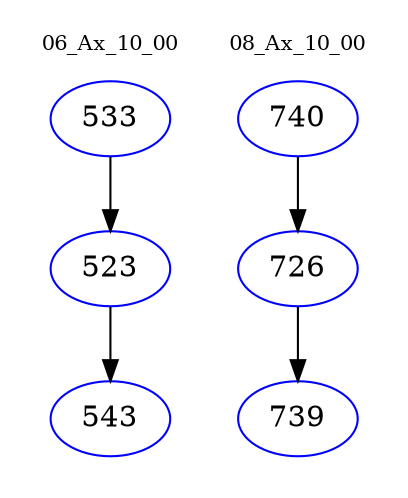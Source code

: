 digraph{
subgraph cluster_0 {
color = white
label = "06_Ax_10_00";
fontsize=10;
T0_533 [label="533", color="blue"]
T0_533 -> T0_523 [color="black"]
T0_523 [label="523", color="blue"]
T0_523 -> T0_543 [color="black"]
T0_543 [label="543", color="blue"]
}
subgraph cluster_1 {
color = white
label = "08_Ax_10_00";
fontsize=10;
T1_740 [label="740", color="blue"]
T1_740 -> T1_726 [color="black"]
T1_726 [label="726", color="blue"]
T1_726 -> T1_739 [color="black"]
T1_739 [label="739", color="blue"]
}
}

